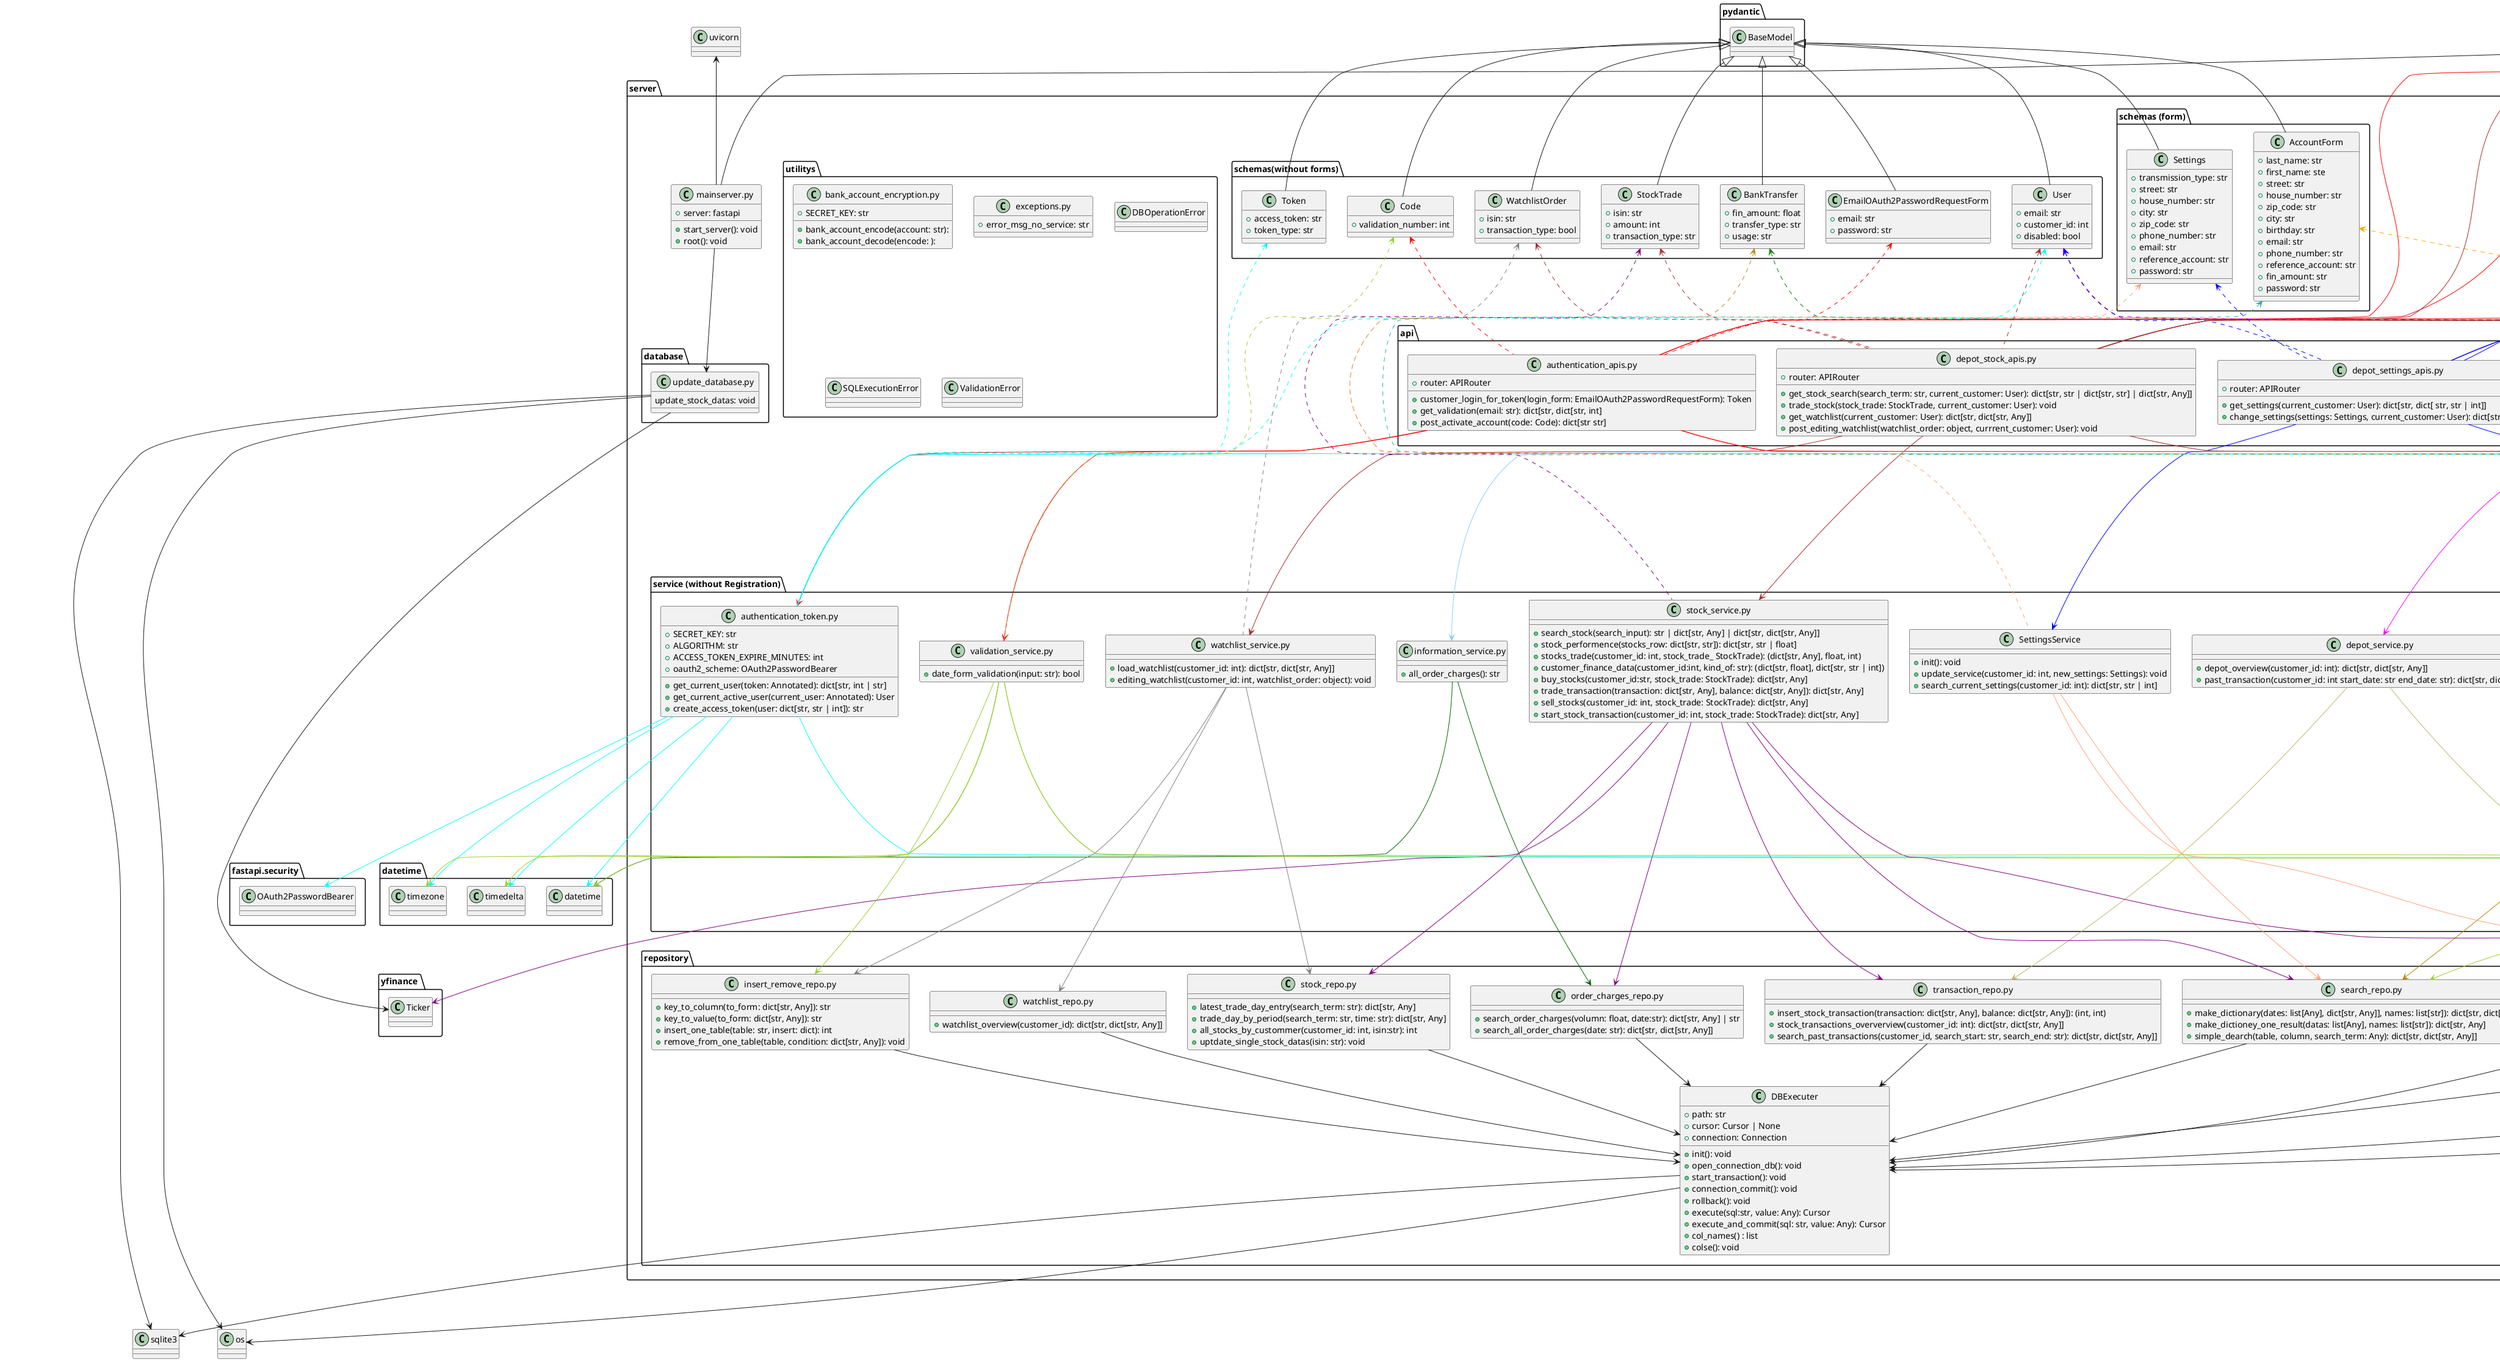 @startuml

    package "pydantic" {
         class BaseModel
    }
    class jwt {}

    package fastapi {
        class FastAPI
        class APIRouter
        class HTTPException 
        class status
    }

    package "yfinance " {
         class Ticker
    }
     
    package "passlib.context" {
            class CryptContext {
        }
    }
    package "fastapi.security" as fastapi_security {
         class OAuth2PasswordBearer
    }

    package datetime {
         class datetime
         class timedelta
         class timezone
    }


    package "server" {
        class "mainserver.py" as mainserver_py {
            + server: fastapi
            + start_server(): void
            + root(): void
        }

        package "logger" {
            class "config.py" as config_py {
                + print_out: bool
                + get_log_path(): str
            }
            class "logger.py" as logger_py {
                + start: bool
                + format_Exeception_e(e): str
                + message_to_log(message: str, m_type: str | None): void
                + error_message(e): void
                + status_message(message: str): void
            }
        }

        package "utilitys" {
            class "bank_account_encryption.py" as bank_account_encryption {
                + SECRET_KEY: str
                + bank_account_encode(account: str): 
                + bank_account_decode(encode: ):
            }

            class "exceptions.py" as exceptions_py {
                + error_msg_no_service: str
            }
            class DBOperationError {

            }
            class SQLExecutionError {

            }
            class ValidationError {

            }
        }

        package "schemas(without forms)" {
            class EmailOAuth2PasswordRequestForm {
                + email: str
                + password: str
            }
            
            class Token {
                + access_token: str
                + token_type: str
            }

            class Code {
                + validation_number: int
            }

            class User {
                + email: str
                + customer_id: int
                + disabled: bool
            }

       
            class BankTransfer {
                + fin_amount: float
                + transfer_type: str
                + usage: str
            }
            
            class StockTrade {
                + isin: str
                + amount: int
                + transaction_type: str
            }
            class WatchlistOrder {
                + isin: str
                + transaction_type: bool
            }       
        }

        package "schemas (form)" {

            class AccountForm {
                + last_name: str
                + first_name: ste
                + street: str
                + house_number: str
                + zip_code: str
                + city: str
                + birthday: str
                + email: str
                + phone_number: str
                + reference_account: str
                + fin_amount: str
                + password: str
            }
            class Settings {
                + transmission_type: str
                + street: str
                + house_number: str
                + city: str
                + zip_code: str
                + phone_number: str
                + email: str
                + reference_account: str
                + password: str
            }
        }




        ' API
        package "api" {
            
            class "authentication_apis.py" as authentication_apis_py {
                + router: APIRouter
                + customer_login_for_token(login_form: EmailOAuth2PasswordRequestForm): Token
                + get_validation(email: str): dict[str, dict[str, int]
                + post_activate_account(code: Code): dict[str str]
            }

        

            class "create_customer_accout_api.py" as create_customer_accout_api_py {
                + router: APIRouter
                + create_account(account_form: AccountForm): void
            }

            class "depot_overview_apis_py" as depot_overview_apis_py {
                + router: APIRouter
                + get_depot(current_customer: User): dict[str, str]
                + get_depot_overview(current_customer: User): dict[str, dict[str, Any]]
                + get_past_transactions(search_start: str, search_end: str, current_customer: User): dict[str, dict[str, Any]]
            }

            class "depot_stock_apis.py" as depot_stock_apis_py {
                + router: APIRouter
                + get_stock_search(search_term: str, current_customer: User): dict[str, str | dict[str, str] | dict[str, Any]]
                + trade_stock(stock_trade: StockTrade, current_customer: User): void
                + get_watchlist(current_customer: User): dict[str, dict[str, Any]]
                + post_editing_watchlist(watchlist_order: object, currrent_customer: User): void
            }
            


            class "depot_financial_apis.py" as depot_financial_apis_py {
                + router: APIRouter
                + get_current_balance(current_customer: User): dict[str, dict[str, float]]
                + get_past_financial_transactions(search_start: str, search_end:str, current_customer: User): dict[str, dict[str, str | float]]
                + post_bank_transfer(bank_transfer: BankTransfer, current_customer: User): dict[str, dict[str, str | float]]
            }
            


            class "depot_settings_apis.py" as depot_settings_apis_py {
                + router: APIRouter
                + get_settings(current_customer: User): dict[str, dict[ str, str | int]]
                + change_settings(settings: Settings, current_customer: User): dict[str, dict[str, str]]
            }
        


            class "informtion_api.py" as informtion_api_py {
                + router: APIRouter
                + get_information(): str
            }
        }

      
        

        

    



    ' service
    
    package "service (without Registration)" {
        class Authentication {
            + pwd_context: CryptContext
            + init(): void
            # verfiy_password(input_password: str, hashed_password: str): bool
            + authenticate_customer(email: str, password: str): (dict[str, str | int], bool)
        }
        
        class "authentication_token.py" as authentication_token_py {
            + SECRET_KEY: str
            + ALGORITHM: str
            + ACCESS_TOKEN_EXPIRE_MINUTES: int
            + oauth2_scheme: OAuth2PasswordBearer
            + get_current_user(token: Annotated): dict[str, int | str]
            + get_current_active_user(current_user: Annotated): User
            + create_access_token(user: dict[str, str | int]): str
        }
        class "validation_service.py" as validation_service_py {
            + date_form_validation(input: str): bool
        }

        class "financial_service.py" as financial_service_py {
            + get_customer_balance(customer_id: int): dict[str, float]
            + do_past_fin_transactions(customer_id: int, start_date: str: end_date:str): dict[str, dict[str, Any]]
            + make_bank_transfer(customer_id: int, bank_transfer: object): dict[str, dict[str, Any]]
        }

        class "depot_service.py" as depot_service_py  {
            + depot_overview(customer_id: int): dict[str, dict[str, Any]]
            + past_transaction(customer_id: int start_date: str end_date: str): dict[str, dict[str, Any]]
        }

        class "information_service.py" as information_service_py {
            + all_order_charges(): str
        }

        class SettingsService {
            + init(): void
            + update_service(customer_id: int, new_settings: Settings): void
            + search_current_settings(customer_id: int): dict[str, str | int]
        }

        class "stock_service.py" as stock_service_py {
            + search_stock(search_input): str | dict[str, Any] | dict[str, dict[str, Any]]
            + stock_performence(stocks_row: dict[str, str]): dict[str, str | float]
            + stocks_trade(customer_id: int, stock_trade_ StockTrade): (dict[str, Any], float, int)
            + customer_finance_data(customer_id:int, kind_of: str): (dict[str, float], dict[str, str | int])
            + buy_stocks(customer_id:str, stock_trade: StockTrade): dict[str, Any]
            + trade_transaction(transaction: dict[str, Any], balance: dict[str, Any]): dict[str, Any]
            + sell_stocks(customer_id: int, stock_trade: StockTrade): dict[str, Any]
            + start_stock_transaction(customer_id: int, stock_trade: StockTrade): dict[str, Any]
        }



        class "watchlist_service.py" as watchlist_service_py {
            + load_watchlist(customer_id: int): dict[str, dict[str, Any]]
            + editing_watchlist(customer_id: int, watchlist_order: object): void
        }

        class "utility.py" as utility_py {
            date_form_validation(input: str) bool
        }


    }

    package "service (Registration)" {

        class CustomerRegistration {
            # _last_name: str
            + last_name: str {property}
            # _first_name:str
            + first_name:str {property}
            # _street: str
            + street: str {property}
            # _house_number: str
            + house_number: str {property}
            # _zip_code: str
            + zip_code: str {property}
            # _city: str
            + city: str {property}
            # _birthday: str
            + birthday: str {property}
            # _email: str
            + email: str {property}
            # _phone_number: str
            + phone_number: str {property}
            # _reference_account: str
            + reference_account: str {property}
            # _fin_amount: float
            + fin_amount: float {property}
            # _password: str
            + password: str {property}
            + init(): void
            + fill_in(account_form: AccountForm): void
            + to_dict(): dict[str, str | float]
            + insert_db(): void
        }
    }

    ' Repository
    package "repository" {
        class "autentication_repo.py" as autentication_repo_py {
            + get_auth_datas(email: str): dict[str, int | str]
            + insert_login_time(customer_id: int): void
        }

        class "customer_repo.py" as customer_repo_py {
            + def insert_customer(input: dict[str, Any]): void
            + update_customer_settings(tabel: str, customer_id: int, insert: dict[str, Any]): void
        }

        class DBExecuter {
            + path: str
            + cursor: Cursor | None
            + connection: Connection 
            + init(): void
            + open_connection_db(): void
            + start_transaction(): void
            + connection_commit(): void
            + rollback(): void
            + execute(sql:str, value: Any): Cursor
            + execute_and_commit(sql: str, value: Any): Cursor
            + col_names() : list
            + colse(): void
        }

        class "financial_repo.py" as financial_repo_py {
            + customer_balance(customer_id: int): dict[str, float]
            + search_past_financial_transactions(customer_id: int, search_start: str, search_end: str): dict[str, dict[str, Any]
            + insert_bank_transfer(b_transfer: dict[str, Any]): int
        }

        class "insert_remove_repo.py" as insert_remove_repo_py {
            + key_to_column(to_form: dict[str, Any]): str
            + key_to_value(to_form: dict[str, Any]): str
            + insert_one_table(table: str, insert: dict): int
            + remove_from_one_table(table, condition: dict[str, Any]): void
        }

        class "order_charges_repo.py" as order_charges_repo_py {
            + search_order_charges(volumn: float, date:str): dict[str, Any] | str
            + search_all_order_charges(date: str): dict[str, dict[str, Any]]
        }

        class "search_repo.py" as search_repo_py {
            + make_dictionary(dates: list[Any], dict[str, Any]], names: list[str]): dict[str, dict[str, Any]]
            + make_dictioney_one_result(datas: list[Any], names: list[str]): dict[str, Any]
            + simple_dearch(table, column, search_term: Any): dict[str, dict[str, Any]]
        }

        class "transaction_repo.py" as transaction_repo_py {
            + insert_stock_transaction(transaction: dict[str, Any], balance: dict[str, Any]): (int, int)
            + stock_transactions_oververview(customer_id: int): dict[str, dict[str, Any]]
            + search_past_transactions(customer_id, search_start: str, search_end: str): dict[str, dict[str, Any]]
        }

        class "uptdate_repo.py" as uptdate_repo_py { 
            + update_one_table(table, update: dict[str, Any], condition_dict: dict[str, Any]): void
        }
        
        class "stock_repo.py" as stock_repo_py {
            + latest_trade_day_entry(search_term: str): dict[str, Any]
            + trade_day_by_period(search_term: str, time: str): dict[str, Any]
            + all_stocks_by_custommer(customer_id: int, isin:str): int
            + uptdate_single_stock_datas(isin: str): void
            }
            
        class "watchlist_repo.py" as watchlist_repo_py {
                + watchlist_overview(customer_id): dict[str, dict[str, Any]]

        }
    }

    package "database" {
        class "update_database.py" as update_database_py {
            update_stock_datas: void
        }
    }

    }
    ' service
 
    BaseModel <|-- EmailOAuth2PasswordRequestForm
    BaseModel <|-- Token
    BaseModel <|-- Code
    BaseModel <|-- User

    BaseModel <|-- BankTransfer
    BaseModel <|-- StockTrade
    BaseModel <|-- WatchlistOrder

    BaseModel <|-- Settings
    BaseModel <|-- AccountForm

    EmailOAuth2PasswordRequestForm <.[#red]. authentication_apis_py
    Code <.[#red]. authentication_apis_py
    authentication_apis_py -[#red]-> Authentication
    HTTPException <-[#red]-- authentication_apis_py
    APIRouter <-[#red]-- authentication_apis_py
    status <-[#red]-- authentication_apis_py
    authentication_apis_py -[#red]-> authentication_token_py
    authentication_apis_py -[#red]-> validation_service_py
    authentication_apis_py -[#red]-> logger_py

    AccountForm <.[#orange]. create_customer_accout_api_py
    create_customer_accout_api_py -[#orange]-> CustomerRegistration
    HTTPException <-[#orange]-- create_customer_accout_api_py
    status <-[#orange]-- create_customer_accout_api_py
    APIRouter <-[#orange]-- create_customer_accout_api_py
    create_customer_accout_api_py -[#orange]-> logger_py

    User <.[#green]. depot_financial_apis_py
    BankTransfer <.[#green]. depot_financial_apis_py
    depot_financial_apis_py -[#green]-> financial_service_py
    HTTPException <-[#green]-- depot_financial_apis_py
    status <-[#green]-- depot_financial_apis_py
    APIRouter <-[#green]-- depot_financial_apis_py
    depot_financial_apis_py -[#green]-> logger_py

    User <.[#magenta]. depot_overview_apis_py
    depot_overview_apis_py -[#magenta]-> depot_service_py
    HTTPException <-[#magenta]-- depot_overview_apis_py
    status<-[#magenta]-- depot_overview_apis_py
    APIRouter <-[#magenta]-- depot_overview_apis_py
    depot_overview_apis_py -[#magenta]-> logger_py 

    User <.[#blue]. depot_settings_apis_py
    Settings <.[#blue]. depot_settings_apis_py
    depot_settings_apis_py -[#blue]-> SettingsService
    HTTPException <-[#blue]-- depot_settings_apis_py
    status<-[#blue]-- depot_settings_apis_py
    APIRouter <-[#blue]-- depot_settings_apis_py
    depot_settings_apis_py -[#blue]-> logger_py

    User <.[#brown]. depot_stock_apis_py
    StockTrade <.[#brown]. depot_stock_apis_py
    WatchlistOrder <.[#brown]. depot_stock_apis_py
    depot_stock_apis_py -[#brown]-> stock_service_py
    depot_stock_apis_py -[#brown]-> watchlist_service_py
    HTTPException <-[#brown]-- depot_stock_apis_py
    status <-[#brown]-- depot_stock_apis_py
    APIRouter <-[#brown]-- depot_stock_apis_py
    depot_stock_apis_py -[#brown]-> logger_py

    informtion_api_py -[#LightSkyBlue]-> information_service_py
    HTTPException <-[#LightSkyBlue]-- informtion_api_py
    status <-[#LightSkyBlue]-- informtion_api_py
    APIRouter <-[#LightSkyBlue]-- informtion_api_py
    informtion_api_py -[#LightSkyBlue]-> logger_py

    User <.[#cyan]. authentication_token_py
    Token <.[#cyan]. authentication_token_py
    authentication_token_py -[#cyan]-> OAuth2PasswordBearer
    HTTPException <-[#cyan]- authentication_token_py
    status <-[#cyan]- authentication_token_py
    authentication_token_py -[#cyan]-> jwt
    authentication_token_py -[#cyan]-> datetime.datetime
    authentication_token_py -[#cyan]-> timezone
    authentication_token_py -[#cyan]-> timedelta

    Authentication ---> autentication_repo_py
    Authentication ---> CryptContext

    AccountForm <.[#LightSeaGreen]. CustomerRegistration
    CustomerRegistration --[#LightSeaGreen]-> customer_repo_py

    depot_service_py --[#DarkKhaki]-> transaction_repo_py
    depot_service_py -[#DarkKhaki]-> utility_py

    BankTransfer <.[#DarkGoldenRod]. financial_service_py
    financial_service_py -[#DarkGoldenRod]-> utility_py
    financial_service_py --[#DarkGoldenRod]-> financial_repo_py
    financial_service_py --[#DarkGoldenRod]-> search_repo_py

    information_service_py --[#DarkGreen]-> order_charges_repo_py
    information_service_py -[#DarkGreen]-> datetime.datetime

    Settings <.[#LightSalmon]. SettingsService
    SettingsService --[#LightSalmon]-> customer_repo_py
    SettingsService --[#LightSalmon]-> search_repo_py

    StockTrade <.[#purple]. stock_service_py
    stock_service_py --[#purple]-> search_repo_py
    stock_service_py --[#purple]-> stock_repo_py
    stock_service_py --[#purple]-> order_charges_repo_py
    stock_service_py --[#purple]-> financial_repo_py
    stock_service_py --[#purple]-> transaction_repo_py
    stock_service_py --[#purple]-> Ticker

    Code <.[#YellowGreen]. validation_service_py
    validation_service_py -[#YellowGreen]-> datetime.datetime
    validation_service_py -[#YellowGreen]-> timezone
    validation_service_py -[#YellowGreen]-> timedelta
    validation_service_py --[#YellowGreen]-> search_repo_py
    validation_service_py --[#YellowGreen]-> insert_remove_repo_py
    validation_service_py --[#YellowGreen]-> uptdate_repo_py

    WatchlistOrder <.[#Gray]. watchlist_service_py
    watchlist_service_py --[#Gray]-> insert_remove_repo_py
    watchlist_service_py --[#Gray]-> stock_repo_py
    watchlist_service_py --[#Gray]-> watchlist_repo_py

    autentication_repo_py --> DBExecuter
    customer_repo_py --> DBExecuter

    DBExecuter ---> sqlite3
    DBExecuter ---> os

    financial_repo_py --> DBExecuter

    insert_remove_repo_py --> DBExecuter

    order_charges_repo_py --> DBExecuter
    
    search_repo_py --> DBExecuter

    stock_repo_py --> DBExecuter

    transaction_repo_py --> DBExecuter

    uptdate_repo_py --> DBExecuter

    watchlist_repo_py --> DBExecuter

    update_database_py --> Ticker
    update_database_py --> sqlite3
    update_database_py --> os

    mainserver_py --> update_database_py
    FastAPI <-- mainserver_py
    uvicorn <-- mainserver_py






    





    






    
@enduml
